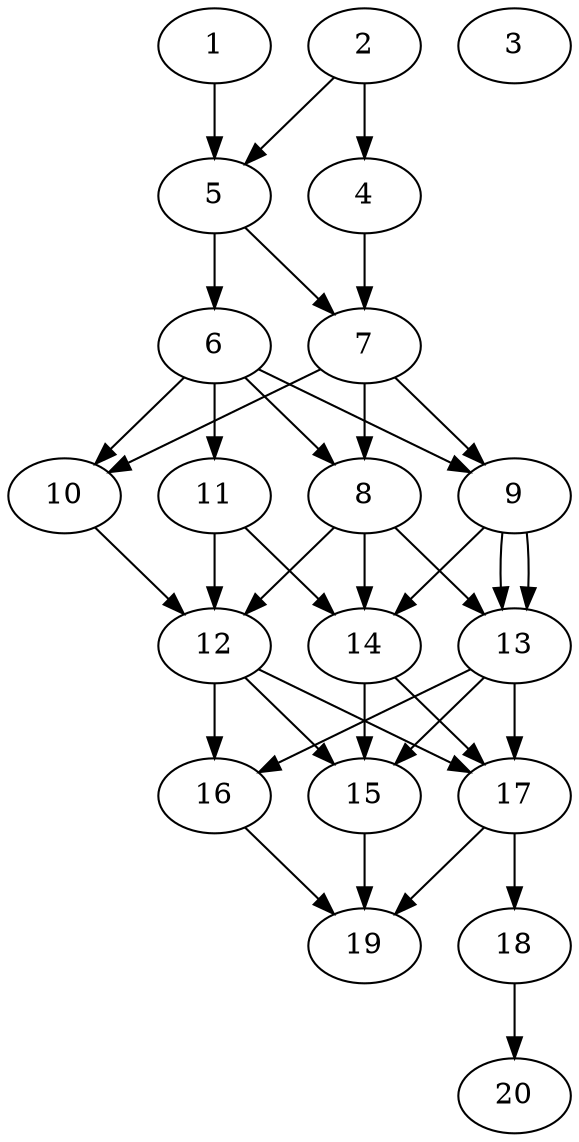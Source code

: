 // DAG automatically generated by daggen at Sat Jul 27 15:36:52 2019
// ./daggen --dot -n 20 --ccr 0.3 --fat 0.4 --regular 0.5 --density 0.8 --mindata 5242880 --maxdata 52428800 
digraph G {
  1 [size="55681707", alpha="0.01", expect_size="16704512"] 
  1 -> 5 [size ="16704512"]
  2 [size="100311040", alpha="0.00", expect_size="30093312"] 
  2 -> 4 [size ="30093312"]
  2 -> 5 [size ="30093312"]
  3 [size="95153493", alpha="0.10", expect_size="28546048"] 
  4 [size="24016213", alpha="0.19", expect_size="7204864"] 
  4 -> 7 [size ="7204864"]
  5 [size="133918720", alpha="0.18", expect_size="40175616"] 
  5 -> 6 [size ="40175616"]
  5 -> 7 [size ="40175616"]
  6 [size="57265493", alpha="0.11", expect_size="17179648"] 
  6 -> 8 [size ="17179648"]
  6 -> 9 [size ="17179648"]
  6 -> 10 [size ="17179648"]
  6 -> 11 [size ="17179648"]
  7 [size="67720533", alpha="0.15", expect_size="20316160"] 
  7 -> 8 [size ="20316160"]
  7 -> 9 [size ="20316160"]
  7 -> 10 [size ="20316160"]
  8 [size="30259200", alpha="0.11", expect_size="9077760"] 
  8 -> 12 [size ="9077760"]
  8 -> 13 [size ="9077760"]
  8 -> 14 [size ="9077760"]
  9 [size="65604267", alpha="0.11", expect_size="19681280"] 
  9 -> 13 [size ="19681280"]
  9 -> 13 [size ="19681280"]
  9 -> 14 [size ="19681280"]
  10 [size="21858987", alpha="0.17", expect_size="6557696"] 
  10 -> 12 [size ="6557696"]
  11 [size="148913493", alpha="0.02", expect_size="44674048"] 
  11 -> 12 [size ="44674048"]
  11 -> 14 [size ="44674048"]
  12 [size="155545600", alpha="0.03", expect_size="46663680"] 
  12 -> 15 [size ="46663680"]
  12 -> 16 [size ="46663680"]
  12 -> 17 [size ="46663680"]
  13 [size="156484267", alpha="0.13", expect_size="46945280"] 
  13 -> 15 [size ="46945280"]
  13 -> 16 [size ="46945280"]
  13 -> 17 [size ="46945280"]
  14 [size="80984747", alpha="0.17", expect_size="24295424"] 
  14 -> 15 [size ="24295424"]
  14 -> 17 [size ="24295424"]
  15 [size="70963200", alpha="0.04", expect_size="21288960"] 
  15 -> 19 [size ="21288960"]
  16 [size="58231467", alpha="0.12", expect_size="17469440"] 
  16 -> 19 [size ="17469440"]
  17 [size="147578880", alpha="0.01", expect_size="44273664"] 
  17 -> 18 [size ="44273664"]
  17 -> 19 [size ="44273664"]
  18 [size="108141227", alpha="0.11", expect_size="32442368"] 
  18 -> 20 [size ="32442368"]
  19 [size="37386240", alpha="0.08", expect_size="11215872"] 
  20 [size="122033493", alpha="0.17", expect_size="36610048"] 
}
